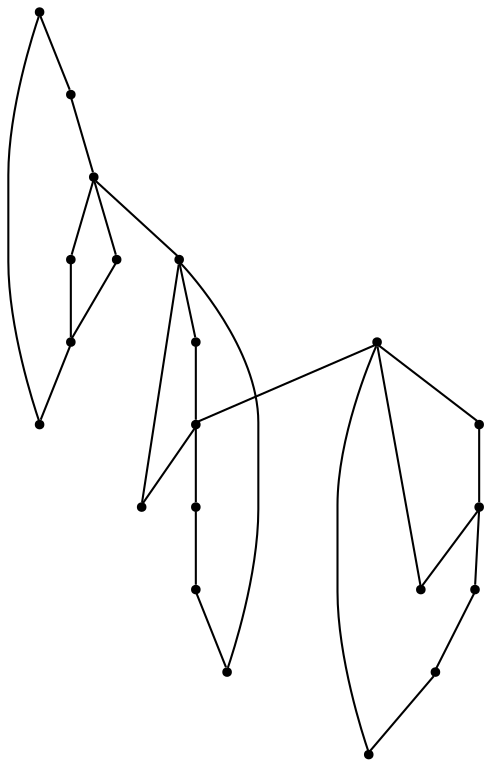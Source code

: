 graph {
  node [shape=point,comment="{\"directed\":false,\"doi\":\"10.1007/978-3-031-22203-0_12\",\"figure\":\"7 (1)\"}"]

  v0 [pos="631.137015450006,1184.919853480015"]
  v1 [pos="630.7348187080668,1277.6824859569342"]
  v2 [pos="581.2436352717,1231.1142379585474"]
  v3 [pos="582.1645863252187,1279.414040937656"]
  v4 [pos="531.7524120925723,1184.5479611769506"]
  v5 [pos="531.5523629304946,1230.9277036213603"]
  v6 [pos="531.3544598775143,1277.3095444578362"]
  v7 [pos="481.2027040609974,1230.400498511553"]
  v8 [pos="481.20270406099735,1184.0218052631767"]
  v9 [pos="431.511471462553,1184.0218052631765"]
  v10 [pos="481.20270406099735,1276.7833885440623"]
  v11 [pos="480.7088923062598,1091.816677405753"]
  v12 [pos="480.34318736752704,1045.4369349613432"]
  v13 [pos="430.6561198104419,1045.7744581458635"]
  v14 [pos="479.9837617850418,999.0591637337234"]
  v15 [pos="380.6064710956434,999.7343372780406"]
  v16 [pos="381.8202070698999,1184.0218052631767"]
  v17 [pos="431.511471462553,1230.400498511553"]
  v18 [pos="431.0186691739465,1092.154200590273"]
  v19 [pos="381.8202070698999,1276.7833885440623"]
  v20 [pos="381.328477835842,1092.4917237747932"]

  v0 -- v4 [id="-1",pos="631.137015450006,1184.919853480015 581.4426352248856,1184.7323971220712 581.4426352248856,1184.7323971220712 581.4426352248856,1184.7323971220712 531.7524120925723,1184.5479611769506 531.7524120925723,1184.5479611769506 531.7524120925723,1184.5479611769506"]
  v15 -- v20 [id="-2",pos="380.6064710956434,999.7343372780406 381.328477835842,1092.4917237747932 381.328477835842,1092.4917237747932 381.328477835842,1092.4917237747932"]
  v19 -- v10 [id="-3",pos="381.8202070698999,1276.7833885440623 481.20270406099735,1276.7833885440623 481.20270406099735,1276.7833885440623 481.20270406099735,1276.7833885440623"]
  v16 -- v19 [id="-4",pos="381.8202070698999,1184.0218052631767 381.8202070698999,1276.7833885440623 381.8202070698999,1276.7833885440623 381.8202070698999,1276.7833885440623"]
  v1 -- v0 [id="-5",pos="630.7348187080668,1277.6824859569342 631.137015450006,1184.919853480015 631.137015450006,1184.919853480015 631.137015450006,1184.919853480015"]
  v2 -- v3 [id="-6",pos="581.2436352717,1231.1142379585474 582.1645863252187,1279.414040937656 582.1645863252187,1279.414040937656 582.1645863252187,1279.414040937656"]
  v20 -- v18 [id="-8",pos="381.328477835842,1092.4917237747932 431.0186691739465,1092.154200590273 431.0186691739465,1092.154200590273 431.0186691739465,1092.154200590273"]
  v4 -- v5 [id="-9",pos="531.7524120925723,1184.5479611769506 531.5523629304946,1230.9277036213603 531.5523629304946,1230.9277036213603 531.5523629304946,1230.9277036213603"]
  v13 -- v18 [id="-10",pos="430.6561198104419,1045.7744581458635 431.0186691739465,1092.154200590273 431.0186691739465,1092.154200590273 431.0186691739465,1092.154200590273"]
  v5 -- v2 [id="-11",pos="531.5523629304946,1230.9277036213603 581.2436352717,1231.1142379585474 581.2436352717,1231.1142379585474 581.2436352717,1231.1142379585474"]
  v18 -- v11 [id="-12",pos="431.0186691739465,1092.154200590273 480.7088923062598,1091.816677405753 480.7088923062598,1091.816677405753 480.7088923062598,1091.816677405753"]
  v18 -- v9 [id="-13",pos="431.0186691739465,1092.154200590273 431.3812185374511,1138.5338158594059 431.3812185374511,1138.5338158594059 431.3812185374511,1138.5338158594059 431.511471462553,1184.0218052631765 431.511471462553,1184.0218052631765 431.511471462553,1184.0218052631765"]
  v5 -- v6 [id="-14",pos="531.5523629304946,1230.9277036213603 531.3544598775143,1277.3095444578362 531.3544598775143,1277.3095444578362 531.3544598775143,1277.3095444578362"]
  v17 -- v7 [id="-15",pos="431.511471462553,1230.400498511553 481.2027040609974,1230.400498511553 481.2027040609974,1230.400498511553 481.2027040609974,1230.400498511553"]
  v9 -- v17 [id="-16",pos="431.511471462553,1184.0218052631765 431.511471462553,1230.400498511553 431.511471462553,1230.400498511553 431.511471462553,1230.400498511553"]
  v9 -- v16 [id="-17",pos="431.511471462553,1184.0218052631765 381.8202070698999,1184.0218052631767 381.8202070698999,1184.0218052631767 381.8202070698999,1184.0218052631767"]
  v3 -- v1 [id="-18",pos="582.1645863252187,1279.414040937656 630.7348187080668,1277.6824859569342 630.7348187080668,1277.6824859569342 630.7348187080668,1277.6824859569342"]
  v6 -- v3 [id="-19",pos="531.3544598775143,1277.3095444578362 582.1645863252187,1279.414040937656 582.1645863252187,1279.414040937656 582.1645863252187,1279.414040937656"]
  v5 -- v7 [id="-20",pos="531.5523629304946,1230.9277036213603 481.2027040609974,1230.400498511553 481.2027040609974,1230.400498511553 481.2027040609974,1230.400498511553"]
  v8 -- v9 [id="-21",pos="481.20270406099735,1184.0218052631767 431.511471462553,1184.0218052631765 431.511471462553,1184.0218052631765 431.511471462553,1184.0218052631765"]
  v7 -- v8 [id="-22",pos="481.2027040609974,1230.400498511553 481.20270406099735,1184.0218052631767 481.20270406099735,1184.0218052631767 481.20270406099735,1184.0218052631767"]
  v10 -- v7 [id="-23",pos="481.20270406099735,1276.7833885440623 481.2027040609974,1230.400498511553 481.2027040609974,1230.400498511553 481.2027040609974,1230.400498511553"]
  v11 -- v12 [id="-24",pos="480.7088923062598,1091.816677405753 480.34318736752704,1045.4369349613432 480.34318736752704,1045.4369349613432 480.34318736752704,1045.4369349613432"]
  v12 -- v13 [id="-25",pos="480.34318736752704,1045.4369349613432 430.6561198104419,1045.7744581458635 430.6561198104419,1045.7744581458635 430.6561198104419,1045.7744581458635"]
  v12 -- v14 [id="-26",pos="480.34318736752704,1045.4369349613432 479.9837617850418,999.0591637337234 479.9837617850418,999.0591637337234 479.9837617850418,999.0591637337234"]
  v14 -- v15 [id="-27",pos="479.9837617850418,999.0591637337234 380.6064710956434,999.7343372780406 380.6064710956434,999.7343372780406 380.6064710956434,999.7343372780406"]
}